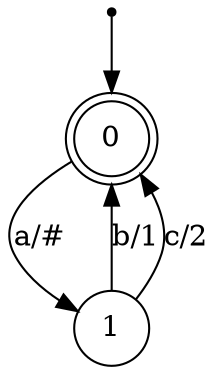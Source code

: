 digraph G {
	node [shape = doublecircle]; 0;
	node [shape = point ]; qi
	node [shape = circle];
	qi -> 0;
	0 -> 1 [ label="a/#" ];
	1 -> 0 [ label="b/1" ];
	1 -> 0 [ label="c/2" ];
}
